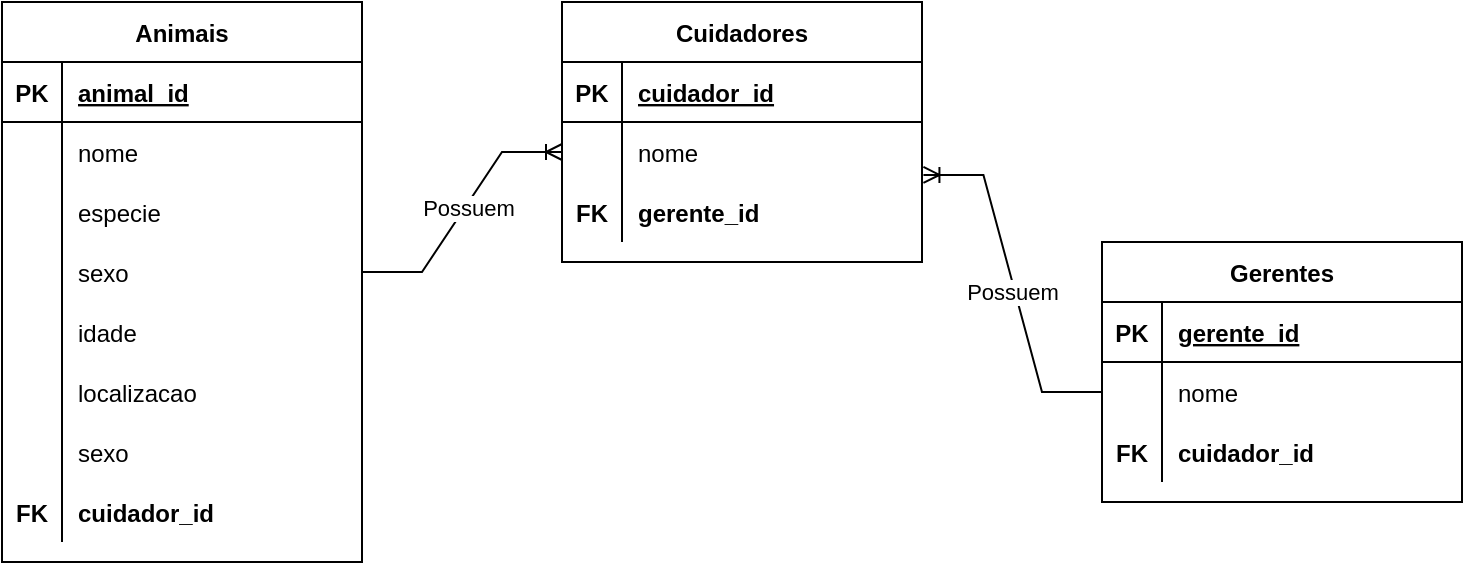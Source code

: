 <mxfile version="16.1.4" type="github">
  <diagram id="x_gTZ6KyIis0_zU05S6e" name="Page-1">
    <mxGraphModel dx="1248" dy="656" grid="1" gridSize="10" guides="1" tooltips="1" connect="1" arrows="1" fold="1" page="1" pageScale="1" pageWidth="850" pageHeight="1100" math="0" shadow="0">
      <root>
        <mxCell id="0" />
        <mxCell id="1" parent="0" />
        <mxCell id="ODkPzKD7pvy2N5HBX7ao-1" value="Animais" style="shape=table;startSize=30;container=1;collapsible=1;childLayout=tableLayout;fixedRows=1;rowLines=0;fontStyle=1;align=center;resizeLast=1;" vertex="1" parent="1">
          <mxGeometry x="70" y="40" width="180" height="280" as="geometry" />
        </mxCell>
        <mxCell id="ODkPzKD7pvy2N5HBX7ao-2" value="" style="shape=partialRectangle;collapsible=0;dropTarget=0;pointerEvents=0;fillColor=none;top=0;left=0;bottom=1;right=0;points=[[0,0.5],[1,0.5]];portConstraint=eastwest;" vertex="1" parent="ODkPzKD7pvy2N5HBX7ao-1">
          <mxGeometry y="30" width="180" height="30" as="geometry" />
        </mxCell>
        <mxCell id="ODkPzKD7pvy2N5HBX7ao-3" value="PK" style="shape=partialRectangle;connectable=0;fillColor=none;top=0;left=0;bottom=0;right=0;fontStyle=1;overflow=hidden;" vertex="1" parent="ODkPzKD7pvy2N5HBX7ao-2">
          <mxGeometry width="30" height="30" as="geometry">
            <mxRectangle width="30" height="30" as="alternateBounds" />
          </mxGeometry>
        </mxCell>
        <mxCell id="ODkPzKD7pvy2N5HBX7ao-4" value="animal_id" style="shape=partialRectangle;connectable=0;fillColor=none;top=0;left=0;bottom=0;right=0;align=left;spacingLeft=6;fontStyle=5;overflow=hidden;" vertex="1" parent="ODkPzKD7pvy2N5HBX7ao-2">
          <mxGeometry x="30" width="150" height="30" as="geometry">
            <mxRectangle width="150" height="30" as="alternateBounds" />
          </mxGeometry>
        </mxCell>
        <mxCell id="ODkPzKD7pvy2N5HBX7ao-5" value="" style="shape=partialRectangle;collapsible=0;dropTarget=0;pointerEvents=0;fillColor=none;top=0;left=0;bottom=0;right=0;points=[[0,0.5],[1,0.5]];portConstraint=eastwest;" vertex="1" parent="ODkPzKD7pvy2N5HBX7ao-1">
          <mxGeometry y="60" width="180" height="30" as="geometry" />
        </mxCell>
        <mxCell id="ODkPzKD7pvy2N5HBX7ao-6" value="" style="shape=partialRectangle;connectable=0;fillColor=none;top=0;left=0;bottom=0;right=0;editable=1;overflow=hidden;" vertex="1" parent="ODkPzKD7pvy2N5HBX7ao-5">
          <mxGeometry width="30" height="30" as="geometry">
            <mxRectangle width="30" height="30" as="alternateBounds" />
          </mxGeometry>
        </mxCell>
        <mxCell id="ODkPzKD7pvy2N5HBX7ao-7" value="nome " style="shape=partialRectangle;connectable=0;fillColor=none;top=0;left=0;bottom=0;right=0;align=left;spacingLeft=6;overflow=hidden;" vertex="1" parent="ODkPzKD7pvy2N5HBX7ao-5">
          <mxGeometry x="30" width="150" height="30" as="geometry">
            <mxRectangle width="150" height="30" as="alternateBounds" />
          </mxGeometry>
        </mxCell>
        <mxCell id="ODkPzKD7pvy2N5HBX7ao-8" value="" style="shape=partialRectangle;collapsible=0;dropTarget=0;pointerEvents=0;fillColor=none;top=0;left=0;bottom=0;right=0;points=[[0,0.5],[1,0.5]];portConstraint=eastwest;" vertex="1" parent="ODkPzKD7pvy2N5HBX7ao-1">
          <mxGeometry y="90" width="180" height="30" as="geometry" />
        </mxCell>
        <mxCell id="ODkPzKD7pvy2N5HBX7ao-9" value="" style="shape=partialRectangle;connectable=0;fillColor=none;top=0;left=0;bottom=0;right=0;editable=1;overflow=hidden;" vertex="1" parent="ODkPzKD7pvy2N5HBX7ao-8">
          <mxGeometry width="30" height="30" as="geometry">
            <mxRectangle width="30" height="30" as="alternateBounds" />
          </mxGeometry>
        </mxCell>
        <mxCell id="ODkPzKD7pvy2N5HBX7ao-10" value="especie" style="shape=partialRectangle;connectable=0;fillColor=none;top=0;left=0;bottom=0;right=0;align=left;spacingLeft=6;overflow=hidden;" vertex="1" parent="ODkPzKD7pvy2N5HBX7ao-8">
          <mxGeometry x="30" width="150" height="30" as="geometry">
            <mxRectangle width="150" height="30" as="alternateBounds" />
          </mxGeometry>
        </mxCell>
        <mxCell id="ODkPzKD7pvy2N5HBX7ao-11" value="" style="shape=partialRectangle;collapsible=0;dropTarget=0;pointerEvents=0;fillColor=none;top=0;left=0;bottom=0;right=0;points=[[0,0.5],[1,0.5]];portConstraint=eastwest;" vertex="1" parent="ODkPzKD7pvy2N5HBX7ao-1">
          <mxGeometry y="120" width="180" height="30" as="geometry" />
        </mxCell>
        <mxCell id="ODkPzKD7pvy2N5HBX7ao-12" value="" style="shape=partialRectangle;connectable=0;fillColor=none;top=0;left=0;bottom=0;right=0;editable=1;overflow=hidden;" vertex="1" parent="ODkPzKD7pvy2N5HBX7ao-11">
          <mxGeometry width="30" height="30" as="geometry">
            <mxRectangle width="30" height="30" as="alternateBounds" />
          </mxGeometry>
        </mxCell>
        <mxCell id="ODkPzKD7pvy2N5HBX7ao-13" value="sexo" style="shape=partialRectangle;connectable=0;fillColor=none;top=0;left=0;bottom=0;right=0;align=left;spacingLeft=6;overflow=hidden;" vertex="1" parent="ODkPzKD7pvy2N5HBX7ao-11">
          <mxGeometry x="30" width="150" height="30" as="geometry">
            <mxRectangle width="150" height="30" as="alternateBounds" />
          </mxGeometry>
        </mxCell>
        <mxCell id="ODkPzKD7pvy2N5HBX7ao-15" value="" style="shape=partialRectangle;collapsible=0;dropTarget=0;pointerEvents=0;fillColor=none;top=0;left=0;bottom=0;right=0;points=[[0,0.5],[1,0.5]];portConstraint=eastwest;" vertex="1" parent="ODkPzKD7pvy2N5HBX7ao-1">
          <mxGeometry y="150" width="180" height="30" as="geometry" />
        </mxCell>
        <mxCell id="ODkPzKD7pvy2N5HBX7ao-16" value="" style="shape=partialRectangle;connectable=0;fillColor=none;top=0;left=0;bottom=0;right=0;editable=1;overflow=hidden;" vertex="1" parent="ODkPzKD7pvy2N5HBX7ao-15">
          <mxGeometry width="30" height="30" as="geometry">
            <mxRectangle width="30" height="30" as="alternateBounds" />
          </mxGeometry>
        </mxCell>
        <mxCell id="ODkPzKD7pvy2N5HBX7ao-17" value="idade" style="shape=partialRectangle;connectable=0;fillColor=none;top=0;left=0;bottom=0;right=0;align=left;spacingLeft=6;overflow=hidden;" vertex="1" parent="ODkPzKD7pvy2N5HBX7ao-15">
          <mxGeometry x="30" width="150" height="30" as="geometry">
            <mxRectangle width="150" height="30" as="alternateBounds" />
          </mxGeometry>
        </mxCell>
        <mxCell id="ODkPzKD7pvy2N5HBX7ao-18" value="" style="shape=partialRectangle;collapsible=0;dropTarget=0;pointerEvents=0;fillColor=none;top=0;left=0;bottom=0;right=0;points=[[0,0.5],[1,0.5]];portConstraint=eastwest;" vertex="1" parent="ODkPzKD7pvy2N5HBX7ao-1">
          <mxGeometry y="180" width="180" height="30" as="geometry" />
        </mxCell>
        <mxCell id="ODkPzKD7pvy2N5HBX7ao-19" value="" style="shape=partialRectangle;connectable=0;fillColor=none;top=0;left=0;bottom=0;right=0;editable=1;overflow=hidden;" vertex="1" parent="ODkPzKD7pvy2N5HBX7ao-18">
          <mxGeometry width="30" height="30" as="geometry">
            <mxRectangle width="30" height="30" as="alternateBounds" />
          </mxGeometry>
        </mxCell>
        <mxCell id="ODkPzKD7pvy2N5HBX7ao-20" value="localizacao" style="shape=partialRectangle;connectable=0;fillColor=none;top=0;left=0;bottom=0;right=0;align=left;spacingLeft=6;overflow=hidden;" vertex="1" parent="ODkPzKD7pvy2N5HBX7ao-18">
          <mxGeometry x="30" width="150" height="30" as="geometry">
            <mxRectangle width="150" height="30" as="alternateBounds" />
          </mxGeometry>
        </mxCell>
        <mxCell id="ODkPzKD7pvy2N5HBX7ao-21" value="" style="shape=partialRectangle;collapsible=0;dropTarget=0;pointerEvents=0;fillColor=none;top=0;left=0;bottom=0;right=0;points=[[0,0.5],[1,0.5]];portConstraint=eastwest;" vertex="1" parent="ODkPzKD7pvy2N5HBX7ao-1">
          <mxGeometry y="210" width="180" height="30" as="geometry" />
        </mxCell>
        <mxCell id="ODkPzKD7pvy2N5HBX7ao-22" value="" style="shape=partialRectangle;connectable=0;fillColor=none;top=0;left=0;bottom=0;right=0;editable=1;overflow=hidden;" vertex="1" parent="ODkPzKD7pvy2N5HBX7ao-21">
          <mxGeometry width="30" height="30" as="geometry">
            <mxRectangle width="30" height="30" as="alternateBounds" />
          </mxGeometry>
        </mxCell>
        <mxCell id="ODkPzKD7pvy2N5HBX7ao-23" value="sexo" style="shape=partialRectangle;connectable=0;fillColor=none;top=0;left=0;bottom=0;right=0;align=left;spacingLeft=6;overflow=hidden;" vertex="1" parent="ODkPzKD7pvy2N5HBX7ao-21">
          <mxGeometry x="30" width="150" height="30" as="geometry">
            <mxRectangle width="150" height="30" as="alternateBounds" />
          </mxGeometry>
        </mxCell>
        <mxCell id="ODkPzKD7pvy2N5HBX7ao-72" value="" style="shape=partialRectangle;collapsible=0;dropTarget=0;pointerEvents=0;fillColor=none;top=0;left=0;bottom=0;right=0;points=[[0,0.5],[1,0.5]];portConstraint=eastwest;" vertex="1" parent="ODkPzKD7pvy2N5HBX7ao-1">
          <mxGeometry y="240" width="180" height="30" as="geometry" />
        </mxCell>
        <mxCell id="ODkPzKD7pvy2N5HBX7ao-73" value="FK" style="shape=partialRectangle;connectable=0;fillColor=none;top=0;left=0;bottom=0;right=0;editable=1;overflow=hidden;fontStyle=1" vertex="1" parent="ODkPzKD7pvy2N5HBX7ao-72">
          <mxGeometry width="30" height="30" as="geometry">
            <mxRectangle width="30" height="30" as="alternateBounds" />
          </mxGeometry>
        </mxCell>
        <mxCell id="ODkPzKD7pvy2N5HBX7ao-74" value="cuidador_id" style="shape=partialRectangle;connectable=0;fillColor=none;top=0;left=0;bottom=0;right=0;align=left;spacingLeft=6;overflow=hidden;fontStyle=1" vertex="1" parent="ODkPzKD7pvy2N5HBX7ao-72">
          <mxGeometry x="30" width="150" height="30" as="geometry">
            <mxRectangle width="150" height="30" as="alternateBounds" />
          </mxGeometry>
        </mxCell>
        <mxCell id="ODkPzKD7pvy2N5HBX7ao-46" value="Cuidadores" style="shape=table;startSize=30;container=1;collapsible=1;childLayout=tableLayout;fixedRows=1;rowLines=0;fontStyle=1;align=center;resizeLast=1;" vertex="1" parent="1">
          <mxGeometry x="350" y="40" width="180" height="130" as="geometry" />
        </mxCell>
        <mxCell id="ODkPzKD7pvy2N5HBX7ao-47" value="" style="shape=partialRectangle;collapsible=0;dropTarget=0;pointerEvents=0;fillColor=none;top=0;left=0;bottom=1;right=0;points=[[0,0.5],[1,0.5]];portConstraint=eastwest;" vertex="1" parent="ODkPzKD7pvy2N5HBX7ao-46">
          <mxGeometry y="30" width="180" height="30" as="geometry" />
        </mxCell>
        <mxCell id="ODkPzKD7pvy2N5HBX7ao-48" value="PK" style="shape=partialRectangle;connectable=0;fillColor=none;top=0;left=0;bottom=0;right=0;fontStyle=1;overflow=hidden;" vertex="1" parent="ODkPzKD7pvy2N5HBX7ao-47">
          <mxGeometry width="30" height="30" as="geometry">
            <mxRectangle width="30" height="30" as="alternateBounds" />
          </mxGeometry>
        </mxCell>
        <mxCell id="ODkPzKD7pvy2N5HBX7ao-49" value="cuidador_id" style="shape=partialRectangle;connectable=0;fillColor=none;top=0;left=0;bottom=0;right=0;align=left;spacingLeft=6;fontStyle=5;overflow=hidden;" vertex="1" parent="ODkPzKD7pvy2N5HBX7ao-47">
          <mxGeometry x="30" width="150" height="30" as="geometry">
            <mxRectangle width="150" height="30" as="alternateBounds" />
          </mxGeometry>
        </mxCell>
        <mxCell id="ODkPzKD7pvy2N5HBX7ao-50" value="" style="shape=partialRectangle;collapsible=0;dropTarget=0;pointerEvents=0;fillColor=none;top=0;left=0;bottom=0;right=0;points=[[0,0.5],[1,0.5]];portConstraint=eastwest;" vertex="1" parent="ODkPzKD7pvy2N5HBX7ao-46">
          <mxGeometry y="60" width="180" height="30" as="geometry" />
        </mxCell>
        <mxCell id="ODkPzKD7pvy2N5HBX7ao-51" value="" style="shape=partialRectangle;connectable=0;fillColor=none;top=0;left=0;bottom=0;right=0;editable=1;overflow=hidden;" vertex="1" parent="ODkPzKD7pvy2N5HBX7ao-50">
          <mxGeometry width="30" height="30" as="geometry">
            <mxRectangle width="30" height="30" as="alternateBounds" />
          </mxGeometry>
        </mxCell>
        <mxCell id="ODkPzKD7pvy2N5HBX7ao-52" value="nome" style="shape=partialRectangle;connectable=0;fillColor=none;top=0;left=0;bottom=0;right=0;align=left;spacingLeft=6;overflow=hidden;" vertex="1" parent="ODkPzKD7pvy2N5HBX7ao-50">
          <mxGeometry x="30" width="150" height="30" as="geometry">
            <mxRectangle width="150" height="30" as="alternateBounds" />
          </mxGeometry>
        </mxCell>
        <mxCell id="ODkPzKD7pvy2N5HBX7ao-53" value="" style="shape=partialRectangle;collapsible=0;dropTarget=0;pointerEvents=0;fillColor=none;top=0;left=0;bottom=0;right=0;points=[[0,0.5],[1,0.5]];portConstraint=eastwest;" vertex="1" parent="ODkPzKD7pvy2N5HBX7ao-46">
          <mxGeometry y="90" width="180" height="30" as="geometry" />
        </mxCell>
        <mxCell id="ODkPzKD7pvy2N5HBX7ao-54" value="FK" style="shape=partialRectangle;connectable=0;fillColor=none;top=0;left=0;bottom=0;right=0;editable=1;overflow=hidden;fontStyle=1" vertex="1" parent="ODkPzKD7pvy2N5HBX7ao-53">
          <mxGeometry width="30" height="30" as="geometry">
            <mxRectangle width="30" height="30" as="alternateBounds" />
          </mxGeometry>
        </mxCell>
        <mxCell id="ODkPzKD7pvy2N5HBX7ao-55" value="gerente_id" style="shape=partialRectangle;connectable=0;fillColor=none;top=0;left=0;bottom=0;right=0;align=left;spacingLeft=6;overflow=hidden;fontStyle=1" vertex="1" parent="ODkPzKD7pvy2N5HBX7ao-53">
          <mxGeometry x="30" width="150" height="30" as="geometry">
            <mxRectangle width="150" height="30" as="alternateBounds" />
          </mxGeometry>
        </mxCell>
        <mxCell id="ODkPzKD7pvy2N5HBX7ao-59" value="Gerentes" style="shape=table;startSize=30;container=1;collapsible=1;childLayout=tableLayout;fixedRows=1;rowLines=0;fontStyle=1;align=center;resizeLast=1;" vertex="1" parent="1">
          <mxGeometry x="620" y="160" width="180" height="130" as="geometry" />
        </mxCell>
        <mxCell id="ODkPzKD7pvy2N5HBX7ao-60" value="" style="shape=partialRectangle;collapsible=0;dropTarget=0;pointerEvents=0;fillColor=none;top=0;left=0;bottom=1;right=0;points=[[0,0.5],[1,0.5]];portConstraint=eastwest;" vertex="1" parent="ODkPzKD7pvy2N5HBX7ao-59">
          <mxGeometry y="30" width="180" height="30" as="geometry" />
        </mxCell>
        <mxCell id="ODkPzKD7pvy2N5HBX7ao-61" value="PK" style="shape=partialRectangle;connectable=0;fillColor=none;top=0;left=0;bottom=0;right=0;fontStyle=1;overflow=hidden;" vertex="1" parent="ODkPzKD7pvy2N5HBX7ao-60">
          <mxGeometry width="30" height="30" as="geometry">
            <mxRectangle width="30" height="30" as="alternateBounds" />
          </mxGeometry>
        </mxCell>
        <mxCell id="ODkPzKD7pvy2N5HBX7ao-62" value="gerente_id" style="shape=partialRectangle;connectable=0;fillColor=none;top=0;left=0;bottom=0;right=0;align=left;spacingLeft=6;fontStyle=5;overflow=hidden;" vertex="1" parent="ODkPzKD7pvy2N5HBX7ao-60">
          <mxGeometry x="30" width="150" height="30" as="geometry">
            <mxRectangle width="150" height="30" as="alternateBounds" />
          </mxGeometry>
        </mxCell>
        <mxCell id="ODkPzKD7pvy2N5HBX7ao-63" value="" style="shape=partialRectangle;collapsible=0;dropTarget=0;pointerEvents=0;fillColor=none;top=0;left=0;bottom=0;right=0;points=[[0,0.5],[1,0.5]];portConstraint=eastwest;" vertex="1" parent="ODkPzKD7pvy2N5HBX7ao-59">
          <mxGeometry y="60" width="180" height="30" as="geometry" />
        </mxCell>
        <mxCell id="ODkPzKD7pvy2N5HBX7ao-64" value="" style="shape=partialRectangle;connectable=0;fillColor=none;top=0;left=0;bottom=0;right=0;editable=1;overflow=hidden;" vertex="1" parent="ODkPzKD7pvy2N5HBX7ao-63">
          <mxGeometry width="30" height="30" as="geometry">
            <mxRectangle width="30" height="30" as="alternateBounds" />
          </mxGeometry>
        </mxCell>
        <mxCell id="ODkPzKD7pvy2N5HBX7ao-65" value="nome" style="shape=partialRectangle;connectable=0;fillColor=none;top=0;left=0;bottom=0;right=0;align=left;spacingLeft=6;overflow=hidden;" vertex="1" parent="ODkPzKD7pvy2N5HBX7ao-63">
          <mxGeometry x="30" width="150" height="30" as="geometry">
            <mxRectangle width="150" height="30" as="alternateBounds" />
          </mxGeometry>
        </mxCell>
        <mxCell id="ODkPzKD7pvy2N5HBX7ao-66" value="" style="shape=partialRectangle;collapsible=0;dropTarget=0;pointerEvents=0;fillColor=none;top=0;left=0;bottom=0;right=0;points=[[0,0.5],[1,0.5]];portConstraint=eastwest;" vertex="1" parent="ODkPzKD7pvy2N5HBX7ao-59">
          <mxGeometry y="90" width="180" height="30" as="geometry" />
        </mxCell>
        <mxCell id="ODkPzKD7pvy2N5HBX7ao-67" value="FK" style="shape=partialRectangle;connectable=0;fillColor=none;top=0;left=0;bottom=0;right=0;editable=1;overflow=hidden;fontStyle=1" vertex="1" parent="ODkPzKD7pvy2N5HBX7ao-66">
          <mxGeometry width="30" height="30" as="geometry">
            <mxRectangle width="30" height="30" as="alternateBounds" />
          </mxGeometry>
        </mxCell>
        <mxCell id="ODkPzKD7pvy2N5HBX7ao-68" value="cuidador_id" style="shape=partialRectangle;connectable=0;fillColor=none;top=0;left=0;bottom=0;right=0;align=left;spacingLeft=6;overflow=hidden;fontStyle=1" vertex="1" parent="ODkPzKD7pvy2N5HBX7ao-66">
          <mxGeometry x="30" width="150" height="30" as="geometry">
            <mxRectangle width="150" height="30" as="alternateBounds" />
          </mxGeometry>
        </mxCell>
        <mxCell id="ODkPzKD7pvy2N5HBX7ao-75" value="" style="edgeStyle=entityRelationEdgeStyle;fontSize=12;html=1;endArrow=ERoneToMany;rounded=0;exitX=1;exitY=0.5;exitDx=0;exitDy=0;" edge="1" parent="1" source="ODkPzKD7pvy2N5HBX7ao-11" target="ODkPzKD7pvy2N5HBX7ao-50">
          <mxGeometry width="100" height="100" relative="1" as="geometry">
            <mxPoint x="370" y="310" as="sourcePoint" />
            <mxPoint x="470" y="210" as="targetPoint" />
          </mxGeometry>
        </mxCell>
        <mxCell id="ODkPzKD7pvy2N5HBX7ao-76" value="Possuem" style="edgeLabel;html=1;align=center;verticalAlign=middle;resizable=0;points=[];" vertex="1" connectable="0" parent="ODkPzKD7pvy2N5HBX7ao-75">
          <mxGeometry x="0.057" y="-1" relative="1" as="geometry">
            <mxPoint as="offset" />
          </mxGeometry>
        </mxCell>
        <mxCell id="ODkPzKD7pvy2N5HBX7ao-77" value="" style="edgeStyle=entityRelationEdgeStyle;fontSize=12;html=1;endArrow=ERoneToMany;rounded=0;exitX=0;exitY=0.5;exitDx=0;exitDy=0;entryX=1.004;entryY=0.882;entryDx=0;entryDy=0;entryPerimeter=0;" edge="1" parent="1" source="ODkPzKD7pvy2N5HBX7ao-63" target="ODkPzKD7pvy2N5HBX7ao-50">
          <mxGeometry width="100" height="100" relative="1" as="geometry">
            <mxPoint x="610" y="410" as="sourcePoint" />
            <mxPoint x="710" y="310" as="targetPoint" />
          </mxGeometry>
        </mxCell>
        <mxCell id="ODkPzKD7pvy2N5HBX7ao-78" value="Possuem" style="edgeLabel;html=1;align=center;verticalAlign=middle;resizable=0;points=[];" vertex="1" connectable="0" parent="ODkPzKD7pvy2N5HBX7ao-77">
          <mxGeometry x="-0.038" y="2" relative="1" as="geometry">
            <mxPoint as="offset" />
          </mxGeometry>
        </mxCell>
      </root>
    </mxGraphModel>
  </diagram>
</mxfile>
